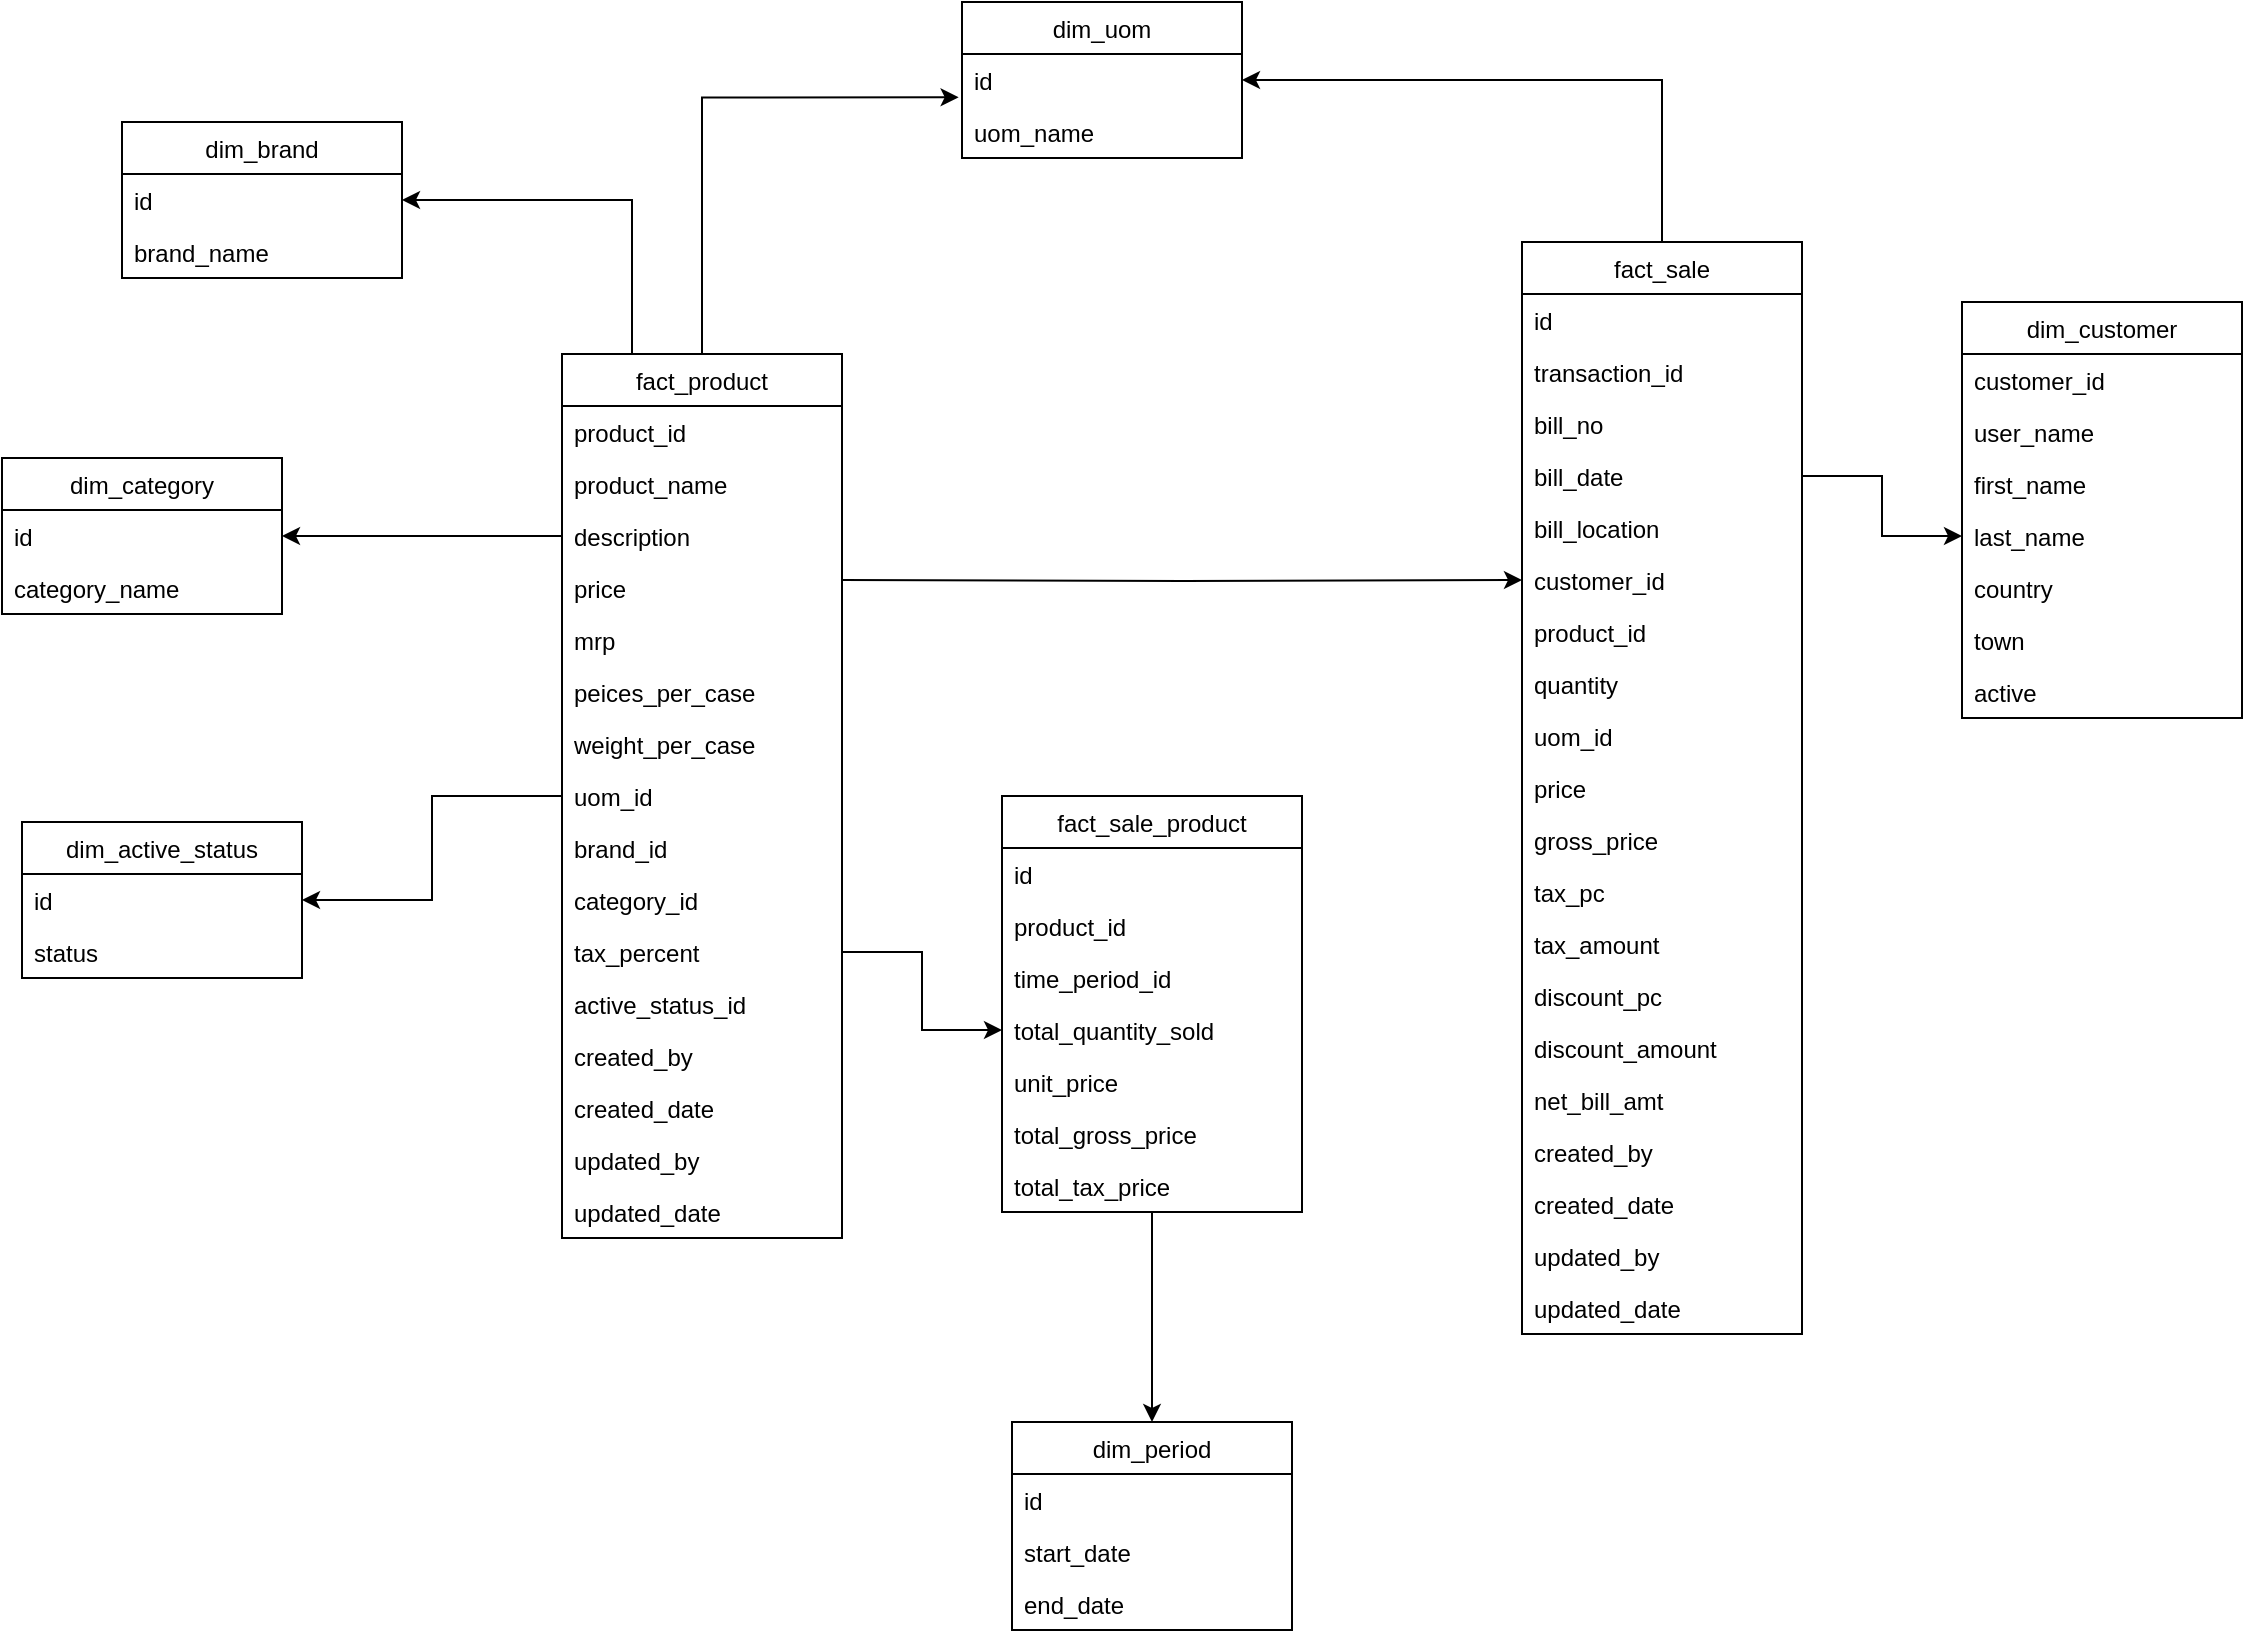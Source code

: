 <mxfile version="15.2.9" type="device"><diagram id="sdjfq05JbG9UM6RtZwBC" name="Page-1"><mxGraphModel dx="2048" dy="1803" grid="1" gridSize="10" guides="1" tooltips="1" connect="1" arrows="1" fold="1" page="1" pageScale="1" pageWidth="827" pageHeight="1169" math="0" shadow="0"><root><mxCell id="0"/><mxCell id="1" parent="0"/><mxCell id="nJIQD6YV9KvX3wT6Guqv-78" style="edgeStyle=orthogonalEdgeStyle;rounded=0;orthogonalLoop=1;jettySize=auto;html=1;exitX=0.25;exitY=0;exitDx=0;exitDy=0;" parent="1" source="nJIQD6YV9KvX3wT6Guqv-1" target="nJIQD6YV9KvX3wT6Guqv-23" edge="1"><mxGeometry relative="1" as="geometry"/></mxCell><mxCell id="nJIQD6YV9KvX3wT6Guqv-79" style="edgeStyle=orthogonalEdgeStyle;rounded=0;orthogonalLoop=1;jettySize=auto;html=1;entryX=-0.012;entryY=-0.167;entryDx=0;entryDy=0;entryPerimeter=0;" parent="1" source="nJIQD6YV9KvX3wT6Guqv-1" target="nJIQD6YV9KvX3wT6Guqv-20" edge="1"><mxGeometry relative="1" as="geometry"/></mxCell><mxCell id="nJIQD6YV9KvX3wT6Guqv-1" value="fact_product" style="swimlane;fontStyle=0;childLayout=stackLayout;horizontal=1;startSize=26;horizontalStack=0;resizeParent=1;resizeParentMax=0;resizeLast=0;collapsible=1;marginBottom=0;" parent="1" vertex="1"><mxGeometry x="110" y="166" width="140" height="442" as="geometry"/></mxCell><mxCell id="nJIQD6YV9KvX3wT6Guqv-2" value="product_id" style="text;strokeColor=none;fillColor=none;align=left;verticalAlign=top;spacingLeft=4;spacingRight=4;overflow=hidden;rotatable=0;points=[[0,0.5],[1,0.5]];portConstraint=eastwest;" parent="nJIQD6YV9KvX3wT6Guqv-1" vertex="1"><mxGeometry y="26" width="140" height="26" as="geometry"/></mxCell><mxCell id="nJIQD6YV9KvX3wT6Guqv-3" value="product_name" style="text;strokeColor=none;fillColor=none;align=left;verticalAlign=top;spacingLeft=4;spacingRight=4;overflow=hidden;rotatable=0;points=[[0,0.5],[1,0.5]];portConstraint=eastwest;" parent="nJIQD6YV9KvX3wT6Guqv-1" vertex="1"><mxGeometry y="52" width="140" height="26" as="geometry"/></mxCell><mxCell id="nJIQD6YV9KvX3wT6Guqv-4" value="description" style="text;strokeColor=none;fillColor=none;align=left;verticalAlign=top;spacingLeft=4;spacingRight=4;overflow=hidden;rotatable=0;points=[[0,0.5],[1,0.5]];portConstraint=eastwest;" parent="nJIQD6YV9KvX3wT6Guqv-1" vertex="1"><mxGeometry y="78" width="140" height="26" as="geometry"/></mxCell><mxCell id="nJIQD6YV9KvX3wT6Guqv-5" value="price" style="text;strokeColor=none;fillColor=none;align=left;verticalAlign=top;spacingLeft=4;spacingRight=4;overflow=hidden;rotatable=0;points=[[0,0.5],[1,0.5]];portConstraint=eastwest;" parent="nJIQD6YV9KvX3wT6Guqv-1" vertex="1"><mxGeometry y="104" width="140" height="26" as="geometry"/></mxCell><mxCell id="nJIQD6YV9KvX3wT6Guqv-6" value="mrp" style="text;strokeColor=none;fillColor=none;align=left;verticalAlign=top;spacingLeft=4;spacingRight=4;overflow=hidden;rotatable=0;points=[[0,0.5],[1,0.5]];portConstraint=eastwest;" parent="nJIQD6YV9KvX3wT6Guqv-1" vertex="1"><mxGeometry y="130" width="140" height="26" as="geometry"/></mxCell><mxCell id="nJIQD6YV9KvX3wT6Guqv-7" value="peices_per_case" style="text;strokeColor=none;fillColor=none;align=left;verticalAlign=top;spacingLeft=4;spacingRight=4;overflow=hidden;rotatable=0;points=[[0,0.5],[1,0.5]];portConstraint=eastwest;" parent="nJIQD6YV9KvX3wT6Guqv-1" vertex="1"><mxGeometry y="156" width="140" height="26" as="geometry"/></mxCell><mxCell id="nJIQD6YV9KvX3wT6Guqv-8" value="weight_per_case" style="text;strokeColor=none;fillColor=none;align=left;verticalAlign=top;spacingLeft=4;spacingRight=4;overflow=hidden;rotatable=0;points=[[0,0.5],[1,0.5]];portConstraint=eastwest;" parent="nJIQD6YV9KvX3wT6Guqv-1" vertex="1"><mxGeometry y="182" width="140" height="26" as="geometry"/></mxCell><mxCell id="nJIQD6YV9KvX3wT6Guqv-9" value="uom_id" style="text;strokeColor=none;fillColor=none;align=left;verticalAlign=top;spacingLeft=4;spacingRight=4;overflow=hidden;rotatable=0;points=[[0,0.5],[1,0.5]];portConstraint=eastwest;" parent="nJIQD6YV9KvX3wT6Guqv-1" vertex="1"><mxGeometry y="208" width="140" height="26" as="geometry"/></mxCell><mxCell id="nJIQD6YV9KvX3wT6Guqv-10" value="brand_id" style="text;strokeColor=none;fillColor=none;align=left;verticalAlign=top;spacingLeft=4;spacingRight=4;overflow=hidden;rotatable=0;points=[[0,0.5],[1,0.5]];portConstraint=eastwest;" parent="nJIQD6YV9KvX3wT6Guqv-1" vertex="1"><mxGeometry y="234" width="140" height="26" as="geometry"/></mxCell><mxCell id="nJIQD6YV9KvX3wT6Guqv-11" value="category_id" style="text;strokeColor=none;fillColor=none;align=left;verticalAlign=top;spacingLeft=4;spacingRight=4;overflow=hidden;rotatable=0;points=[[0,0.5],[1,0.5]];portConstraint=eastwest;" parent="nJIQD6YV9KvX3wT6Guqv-1" vertex="1"><mxGeometry y="260" width="140" height="26" as="geometry"/></mxCell><mxCell id="nJIQD6YV9KvX3wT6Guqv-12" value="tax_percent" style="text;strokeColor=none;fillColor=none;align=left;verticalAlign=top;spacingLeft=4;spacingRight=4;overflow=hidden;rotatable=0;points=[[0,0.5],[1,0.5]];portConstraint=eastwest;" parent="nJIQD6YV9KvX3wT6Guqv-1" vertex="1"><mxGeometry y="286" width="140" height="26" as="geometry"/></mxCell><mxCell id="nJIQD6YV9KvX3wT6Guqv-13" value="active_status_id" style="text;strokeColor=none;fillColor=none;align=left;verticalAlign=top;spacingLeft=4;spacingRight=4;overflow=hidden;rotatable=0;points=[[0,0.5],[1,0.5]];portConstraint=eastwest;" parent="nJIQD6YV9KvX3wT6Guqv-1" vertex="1"><mxGeometry y="312" width="140" height="26" as="geometry"/></mxCell><mxCell id="nJIQD6YV9KvX3wT6Guqv-14" value="created_by" style="text;strokeColor=none;fillColor=none;align=left;verticalAlign=top;spacingLeft=4;spacingRight=4;overflow=hidden;rotatable=0;points=[[0,0.5],[1,0.5]];portConstraint=eastwest;" parent="nJIQD6YV9KvX3wT6Guqv-1" vertex="1"><mxGeometry y="338" width="140" height="26" as="geometry"/></mxCell><mxCell id="nJIQD6YV9KvX3wT6Guqv-15" value="created_date" style="text;strokeColor=none;fillColor=none;align=left;verticalAlign=top;spacingLeft=4;spacingRight=4;overflow=hidden;rotatable=0;points=[[0,0.5],[1,0.5]];portConstraint=eastwest;" parent="nJIQD6YV9KvX3wT6Guqv-1" vertex="1"><mxGeometry y="364" width="140" height="26" as="geometry"/></mxCell><mxCell id="nJIQD6YV9KvX3wT6Guqv-16" value="updated_by" style="text;strokeColor=none;fillColor=none;align=left;verticalAlign=top;spacingLeft=4;spacingRight=4;overflow=hidden;rotatable=0;points=[[0,0.5],[1,0.5]];portConstraint=eastwest;" parent="nJIQD6YV9KvX3wT6Guqv-1" vertex="1"><mxGeometry y="390" width="140" height="26" as="geometry"/></mxCell><mxCell id="nJIQD6YV9KvX3wT6Guqv-17" value="updated_date" style="text;strokeColor=none;fillColor=none;align=left;verticalAlign=top;spacingLeft=4;spacingRight=4;overflow=hidden;rotatable=0;points=[[0,0.5],[1,0.5]];portConstraint=eastwest;" parent="nJIQD6YV9KvX3wT6Guqv-1" vertex="1"><mxGeometry y="416" width="140" height="26" as="geometry"/></mxCell><mxCell id="nJIQD6YV9KvX3wT6Guqv-18" value="dim_uom" style="swimlane;fontStyle=0;childLayout=stackLayout;horizontal=1;startSize=26;horizontalStack=0;resizeParent=1;resizeParentMax=0;resizeLast=0;collapsible=1;marginBottom=0;" parent="1" vertex="1"><mxGeometry x="310" y="-10" width="140" height="78" as="geometry"/></mxCell><mxCell id="nJIQD6YV9KvX3wT6Guqv-19" value="id" style="text;strokeColor=none;fillColor=none;align=left;verticalAlign=top;spacingLeft=4;spacingRight=4;overflow=hidden;rotatable=0;points=[[0,0.5],[1,0.5]];portConstraint=eastwest;" parent="nJIQD6YV9KvX3wT6Guqv-18" vertex="1"><mxGeometry y="26" width="140" height="26" as="geometry"/></mxCell><mxCell id="nJIQD6YV9KvX3wT6Guqv-20" value="uom_name" style="text;strokeColor=none;fillColor=none;align=left;verticalAlign=top;spacingLeft=4;spacingRight=4;overflow=hidden;rotatable=0;points=[[0,0.5],[1,0.5]];portConstraint=eastwest;" parent="nJIQD6YV9KvX3wT6Guqv-18" vertex="1"><mxGeometry y="52" width="140" height="26" as="geometry"/></mxCell><mxCell id="nJIQD6YV9KvX3wT6Guqv-22" value="dim_brand" style="swimlane;fontStyle=0;childLayout=stackLayout;horizontal=1;startSize=26;horizontalStack=0;resizeParent=1;resizeParentMax=0;resizeLast=0;collapsible=1;marginBottom=0;" parent="1" vertex="1"><mxGeometry x="-110" y="50" width="140" height="78" as="geometry"/></mxCell><mxCell id="nJIQD6YV9KvX3wT6Guqv-23" value="id" style="text;strokeColor=none;fillColor=none;align=left;verticalAlign=top;spacingLeft=4;spacingRight=4;overflow=hidden;rotatable=0;points=[[0,0.5],[1,0.5]];portConstraint=eastwest;" parent="nJIQD6YV9KvX3wT6Guqv-22" vertex="1"><mxGeometry y="26" width="140" height="26" as="geometry"/></mxCell><mxCell id="nJIQD6YV9KvX3wT6Guqv-24" value="brand_name" style="text;strokeColor=none;fillColor=none;align=left;verticalAlign=top;spacingLeft=4;spacingRight=4;overflow=hidden;rotatable=0;points=[[0,0.5],[1,0.5]];portConstraint=eastwest;" parent="nJIQD6YV9KvX3wT6Guqv-22" vertex="1"><mxGeometry y="52" width="140" height="26" as="geometry"/></mxCell><mxCell id="nJIQD6YV9KvX3wT6Guqv-25" value="dim_category" style="swimlane;fontStyle=0;childLayout=stackLayout;horizontal=1;startSize=26;horizontalStack=0;resizeParent=1;resizeParentMax=0;resizeLast=0;collapsible=1;marginBottom=0;" parent="1" vertex="1"><mxGeometry x="-170" y="218" width="140" height="78" as="geometry"/></mxCell><mxCell id="nJIQD6YV9KvX3wT6Guqv-26" value="id" style="text;strokeColor=none;fillColor=none;align=left;verticalAlign=top;spacingLeft=4;spacingRight=4;overflow=hidden;rotatable=0;points=[[0,0.5],[1,0.5]];portConstraint=eastwest;" parent="nJIQD6YV9KvX3wT6Guqv-25" vertex="1"><mxGeometry y="26" width="140" height="26" as="geometry"/></mxCell><mxCell id="nJIQD6YV9KvX3wT6Guqv-27" value="category_name" style="text;strokeColor=none;fillColor=none;align=left;verticalAlign=top;spacingLeft=4;spacingRight=4;overflow=hidden;rotatable=0;points=[[0,0.5],[1,0.5]];portConstraint=eastwest;" parent="nJIQD6YV9KvX3wT6Guqv-25" vertex="1"><mxGeometry y="52" width="140" height="26" as="geometry"/></mxCell><mxCell id="nJIQD6YV9KvX3wT6Guqv-28" value="dim_active_status" style="swimlane;fontStyle=0;childLayout=stackLayout;horizontal=1;startSize=26;horizontalStack=0;resizeParent=1;resizeParentMax=0;resizeLast=0;collapsible=1;marginBottom=0;" parent="1" vertex="1"><mxGeometry x="-160" y="400" width="140" height="78" as="geometry"/></mxCell><mxCell id="nJIQD6YV9KvX3wT6Guqv-29" value="id" style="text;strokeColor=none;fillColor=none;align=left;verticalAlign=top;spacingLeft=4;spacingRight=4;overflow=hidden;rotatable=0;points=[[0,0.5],[1,0.5]];portConstraint=eastwest;" parent="nJIQD6YV9KvX3wT6Guqv-28" vertex="1"><mxGeometry y="26" width="140" height="26" as="geometry"/></mxCell><mxCell id="nJIQD6YV9KvX3wT6Guqv-30" value="status" style="text;strokeColor=none;fillColor=none;align=left;verticalAlign=top;spacingLeft=4;spacingRight=4;overflow=hidden;rotatable=0;points=[[0,0.5],[1,0.5]];portConstraint=eastwest;" parent="nJIQD6YV9KvX3wT6Guqv-28" vertex="1"><mxGeometry y="52" width="140" height="26" as="geometry"/></mxCell><mxCell id="nJIQD6YV9KvX3wT6Guqv-80" style="edgeStyle=orthogonalEdgeStyle;rounded=0;orthogonalLoop=1;jettySize=auto;html=1;entryX=1;entryY=0.5;entryDx=0;entryDy=0;exitX=0.5;exitY=0;exitDx=0;exitDy=0;" parent="1" source="nJIQD6YV9KvX3wT6Guqv-31" target="nJIQD6YV9KvX3wT6Guqv-19" edge="1"><mxGeometry relative="1" as="geometry"><mxPoint x="660" y="120" as="sourcePoint"/><Array as="points"><mxPoint x="660" y="29"/></Array></mxGeometry></mxCell><mxCell id="nJIQD6YV9KvX3wT6Guqv-31" value="fact_sale" style="swimlane;fontStyle=0;childLayout=stackLayout;horizontal=1;startSize=26;horizontalStack=0;resizeParent=1;resizeParentMax=0;resizeLast=0;collapsible=1;marginBottom=0;" parent="1" vertex="1"><mxGeometry x="590" y="110" width="140" height="546" as="geometry"/></mxCell><mxCell id="nJIQD6YV9KvX3wT6Guqv-32" value="id" style="text;strokeColor=none;fillColor=none;align=left;verticalAlign=top;spacingLeft=4;spacingRight=4;overflow=hidden;rotatable=0;points=[[0,0.5],[1,0.5]];portConstraint=eastwest;" parent="nJIQD6YV9KvX3wT6Guqv-31" vertex="1"><mxGeometry y="26" width="140" height="26" as="geometry"/></mxCell><mxCell id="nJIQD6YV9KvX3wT6Guqv-33" value="transaction_id" style="text;strokeColor=none;fillColor=none;align=left;verticalAlign=top;spacingLeft=4;spacingRight=4;overflow=hidden;rotatable=0;points=[[0,0.5],[1,0.5]];portConstraint=eastwest;" parent="nJIQD6YV9KvX3wT6Guqv-31" vertex="1"><mxGeometry y="52" width="140" height="26" as="geometry"/></mxCell><mxCell id="nJIQD6YV9KvX3wT6Guqv-34" value="bill_no" style="text;strokeColor=none;fillColor=none;align=left;verticalAlign=top;spacingLeft=4;spacingRight=4;overflow=hidden;rotatable=0;points=[[0,0.5],[1,0.5]];portConstraint=eastwest;" parent="nJIQD6YV9KvX3wT6Guqv-31" vertex="1"><mxGeometry y="78" width="140" height="26" as="geometry"/></mxCell><mxCell id="nJIQD6YV9KvX3wT6Guqv-35" value="bill_date" style="text;strokeColor=none;fillColor=none;align=left;verticalAlign=top;spacingLeft=4;spacingRight=4;overflow=hidden;rotatable=0;points=[[0,0.5],[1,0.5]];portConstraint=eastwest;" parent="nJIQD6YV9KvX3wT6Guqv-31" vertex="1"><mxGeometry y="104" width="140" height="26" as="geometry"/></mxCell><mxCell id="nJIQD6YV9KvX3wT6Guqv-36" value="bill_location" style="text;strokeColor=none;fillColor=none;align=left;verticalAlign=top;spacingLeft=4;spacingRight=4;overflow=hidden;rotatable=0;points=[[0,0.5],[1,0.5]];portConstraint=eastwest;" parent="nJIQD6YV9KvX3wT6Guqv-31" vertex="1"><mxGeometry y="130" width="140" height="26" as="geometry"/></mxCell><mxCell id="nJIQD6YV9KvX3wT6Guqv-37" value="customer_id" style="text;strokeColor=none;fillColor=none;align=left;verticalAlign=top;spacingLeft=4;spacingRight=4;overflow=hidden;rotatable=0;points=[[0,0.5],[1,0.5]];portConstraint=eastwest;" parent="nJIQD6YV9KvX3wT6Guqv-31" vertex="1"><mxGeometry y="156" width="140" height="26" as="geometry"/></mxCell><mxCell id="nJIQD6YV9KvX3wT6Guqv-38" value="product_id" style="text;strokeColor=none;fillColor=none;align=left;verticalAlign=top;spacingLeft=4;spacingRight=4;overflow=hidden;rotatable=0;points=[[0,0.5],[1,0.5]];portConstraint=eastwest;" parent="nJIQD6YV9KvX3wT6Guqv-31" vertex="1"><mxGeometry y="182" width="140" height="26" as="geometry"/></mxCell><mxCell id="nJIQD6YV9KvX3wT6Guqv-40" value="quantity" style="text;strokeColor=none;fillColor=none;align=left;verticalAlign=top;spacingLeft=4;spacingRight=4;overflow=hidden;rotatable=0;points=[[0,0.5],[1,0.5]];portConstraint=eastwest;" parent="nJIQD6YV9KvX3wT6Guqv-31" vertex="1"><mxGeometry y="208" width="140" height="26" as="geometry"/></mxCell><mxCell id="nJIQD6YV9KvX3wT6Guqv-39" value="uom_id" style="text;strokeColor=none;fillColor=none;align=left;verticalAlign=top;spacingLeft=4;spacingRight=4;overflow=hidden;rotatable=0;points=[[0,0.5],[1,0.5]];portConstraint=eastwest;" parent="nJIQD6YV9KvX3wT6Guqv-31" vertex="1"><mxGeometry y="234" width="140" height="26" as="geometry"/></mxCell><mxCell id="nJIQD6YV9KvX3wT6Guqv-41" value="price" style="text;strokeColor=none;fillColor=none;align=left;verticalAlign=top;spacingLeft=4;spacingRight=4;overflow=hidden;rotatable=0;points=[[0,0.5],[1,0.5]];portConstraint=eastwest;" parent="nJIQD6YV9KvX3wT6Guqv-31" vertex="1"><mxGeometry y="260" width="140" height="26" as="geometry"/></mxCell><mxCell id="nJIQD6YV9KvX3wT6Guqv-42" value="gross_price" style="text;strokeColor=none;fillColor=none;align=left;verticalAlign=top;spacingLeft=4;spacingRight=4;overflow=hidden;rotatable=0;points=[[0,0.5],[1,0.5]];portConstraint=eastwest;" parent="nJIQD6YV9KvX3wT6Guqv-31" vertex="1"><mxGeometry y="286" width="140" height="26" as="geometry"/></mxCell><mxCell id="nJIQD6YV9KvX3wT6Guqv-43" value="tax_pc" style="text;strokeColor=none;fillColor=none;align=left;verticalAlign=top;spacingLeft=4;spacingRight=4;overflow=hidden;rotatable=0;points=[[0,0.5],[1,0.5]];portConstraint=eastwest;" parent="nJIQD6YV9KvX3wT6Guqv-31" vertex="1"><mxGeometry y="312" width="140" height="26" as="geometry"/></mxCell><mxCell id="nJIQD6YV9KvX3wT6Guqv-44" value="tax_amount" style="text;strokeColor=none;fillColor=none;align=left;verticalAlign=top;spacingLeft=4;spacingRight=4;overflow=hidden;rotatable=0;points=[[0,0.5],[1,0.5]];portConstraint=eastwest;" parent="nJIQD6YV9KvX3wT6Guqv-31" vertex="1"><mxGeometry y="338" width="140" height="26" as="geometry"/></mxCell><mxCell id="nJIQD6YV9KvX3wT6Guqv-45" value="discount_pc" style="text;strokeColor=none;fillColor=none;align=left;verticalAlign=top;spacingLeft=4;spacingRight=4;overflow=hidden;rotatable=0;points=[[0,0.5],[1,0.5]];portConstraint=eastwest;" parent="nJIQD6YV9KvX3wT6Guqv-31" vertex="1"><mxGeometry y="364" width="140" height="26" as="geometry"/></mxCell><mxCell id="nJIQD6YV9KvX3wT6Guqv-46" value="discount_amount" style="text;strokeColor=none;fillColor=none;align=left;verticalAlign=top;spacingLeft=4;spacingRight=4;overflow=hidden;rotatable=0;points=[[0,0.5],[1,0.5]];portConstraint=eastwest;" parent="nJIQD6YV9KvX3wT6Guqv-31" vertex="1"><mxGeometry y="390" width="140" height="26" as="geometry"/></mxCell><mxCell id="nJIQD6YV9KvX3wT6Guqv-47" value="net_bill_amt" style="text;strokeColor=none;fillColor=none;align=left;verticalAlign=top;spacingLeft=4;spacingRight=4;overflow=hidden;rotatable=0;points=[[0,0.5],[1,0.5]];portConstraint=eastwest;" parent="nJIQD6YV9KvX3wT6Guqv-31" vertex="1"><mxGeometry y="416" width="140" height="26" as="geometry"/></mxCell><mxCell id="nJIQD6YV9KvX3wT6Guqv-48" value="created_by" style="text;strokeColor=none;fillColor=none;align=left;verticalAlign=top;spacingLeft=4;spacingRight=4;overflow=hidden;rotatable=0;points=[[0,0.5],[1,0.5]];portConstraint=eastwest;" parent="nJIQD6YV9KvX3wT6Guqv-31" vertex="1"><mxGeometry y="442" width="140" height="26" as="geometry"/></mxCell><mxCell id="nJIQD6YV9KvX3wT6Guqv-49" value="created_date" style="text;strokeColor=none;fillColor=none;align=left;verticalAlign=top;spacingLeft=4;spacingRight=4;overflow=hidden;rotatable=0;points=[[0,0.5],[1,0.5]];portConstraint=eastwest;" parent="nJIQD6YV9KvX3wT6Guqv-31" vertex="1"><mxGeometry y="468" width="140" height="26" as="geometry"/></mxCell><mxCell id="nJIQD6YV9KvX3wT6Guqv-50" value="updated_by" style="text;strokeColor=none;fillColor=none;align=left;verticalAlign=top;spacingLeft=4;spacingRight=4;overflow=hidden;rotatable=0;points=[[0,0.5],[1,0.5]];portConstraint=eastwest;" parent="nJIQD6YV9KvX3wT6Guqv-31" vertex="1"><mxGeometry y="494" width="140" height="26" as="geometry"/></mxCell><mxCell id="nJIQD6YV9KvX3wT6Guqv-51" value="updated_date" style="text;strokeColor=none;fillColor=none;align=left;verticalAlign=top;spacingLeft=4;spacingRight=4;overflow=hidden;rotatable=0;points=[[0,0.5],[1,0.5]];portConstraint=eastwest;" parent="nJIQD6YV9KvX3wT6Guqv-31" vertex="1"><mxGeometry y="520" width="140" height="26" as="geometry"/></mxCell><mxCell id="nJIQD6YV9KvX3wT6Guqv-55" value="dim_customer" style="swimlane;fontStyle=0;childLayout=stackLayout;horizontal=1;startSize=26;horizontalStack=0;resizeParent=1;resizeParentMax=0;resizeLast=0;collapsible=1;marginBottom=0;" parent="1" vertex="1"><mxGeometry x="810" y="140" width="140" height="208" as="geometry"/></mxCell><mxCell id="nJIQD6YV9KvX3wT6Guqv-56" value="customer_id" style="text;strokeColor=none;fillColor=none;align=left;verticalAlign=top;spacingLeft=4;spacingRight=4;overflow=hidden;rotatable=0;points=[[0,0.5],[1,0.5]];portConstraint=eastwest;" parent="nJIQD6YV9KvX3wT6Guqv-55" vertex="1"><mxGeometry y="26" width="140" height="26" as="geometry"/></mxCell><mxCell id="nJIQD6YV9KvX3wT6Guqv-57" value="user_name" style="text;strokeColor=none;fillColor=none;align=left;verticalAlign=top;spacingLeft=4;spacingRight=4;overflow=hidden;rotatable=0;points=[[0,0.5],[1,0.5]];portConstraint=eastwest;" parent="nJIQD6YV9KvX3wT6Guqv-55" vertex="1"><mxGeometry y="52" width="140" height="26" as="geometry"/></mxCell><mxCell id="nJIQD6YV9KvX3wT6Guqv-58" value="first_name" style="text;strokeColor=none;fillColor=none;align=left;verticalAlign=top;spacingLeft=4;spacingRight=4;overflow=hidden;rotatable=0;points=[[0,0.5],[1,0.5]];portConstraint=eastwest;" parent="nJIQD6YV9KvX3wT6Guqv-55" vertex="1"><mxGeometry y="78" width="140" height="26" as="geometry"/></mxCell><mxCell id="nJIQD6YV9KvX3wT6Guqv-59" value="last_name" style="text;strokeColor=none;fillColor=none;align=left;verticalAlign=top;spacingLeft=4;spacingRight=4;overflow=hidden;rotatable=0;points=[[0,0.5],[1,0.5]];portConstraint=eastwest;" parent="nJIQD6YV9KvX3wT6Guqv-55" vertex="1"><mxGeometry y="104" width="140" height="26" as="geometry"/></mxCell><mxCell id="nJIQD6YV9KvX3wT6Guqv-60" value="country" style="text;strokeColor=none;fillColor=none;align=left;verticalAlign=top;spacingLeft=4;spacingRight=4;overflow=hidden;rotatable=0;points=[[0,0.5],[1,0.5]];portConstraint=eastwest;" parent="nJIQD6YV9KvX3wT6Guqv-55" vertex="1"><mxGeometry y="130" width="140" height="26" as="geometry"/></mxCell><mxCell id="nJIQD6YV9KvX3wT6Guqv-61" value="town" style="text;strokeColor=none;fillColor=none;align=left;verticalAlign=top;spacingLeft=4;spacingRight=4;overflow=hidden;rotatable=0;points=[[0,0.5],[1,0.5]];portConstraint=eastwest;" parent="nJIQD6YV9KvX3wT6Guqv-55" vertex="1"><mxGeometry y="156" width="140" height="26" as="geometry"/></mxCell><mxCell id="nJIQD6YV9KvX3wT6Guqv-62" value="active" style="text;strokeColor=none;fillColor=none;align=left;verticalAlign=top;spacingLeft=4;spacingRight=4;overflow=hidden;rotatable=0;points=[[0,0.5],[1,0.5]];portConstraint=eastwest;" parent="nJIQD6YV9KvX3wT6Guqv-55" vertex="1"><mxGeometry y="182" width="140" height="26" as="geometry"/></mxCell><mxCell id="nJIQD6YV9KvX3wT6Guqv-77" style="edgeStyle=orthogonalEdgeStyle;rounded=0;orthogonalLoop=1;jettySize=auto;html=1;entryX=1;entryY=0.5;entryDx=0;entryDy=0;" parent="1" source="nJIQD6YV9KvX3wT6Guqv-4" target="nJIQD6YV9KvX3wT6Guqv-26" edge="1"><mxGeometry relative="1" as="geometry"/></mxCell><mxCell id="nJIQD6YV9KvX3wT6Guqv-81" style="edgeStyle=orthogonalEdgeStyle;rounded=0;orthogonalLoop=1;jettySize=auto;html=1;entryX=0;entryY=0.5;entryDx=0;entryDy=0;" parent="1" source="nJIQD6YV9KvX3wT6Guqv-35" target="nJIQD6YV9KvX3wT6Guqv-59" edge="1"><mxGeometry relative="1" as="geometry"/></mxCell><mxCell id="nJIQD6YV9KvX3wT6Guqv-82" style="edgeStyle=orthogonalEdgeStyle;rounded=0;orthogonalLoop=1;jettySize=auto;html=1;entryX=0;entryY=0.5;entryDx=0;entryDy=0;" parent="1" target="nJIQD6YV9KvX3wT6Guqv-37" edge="1"><mxGeometry relative="1" as="geometry"><mxPoint x="250" y="279" as="sourcePoint"/></mxGeometry></mxCell><mxCell id="nJIQD6YV9KvX3wT6Guqv-83" style="edgeStyle=orthogonalEdgeStyle;rounded=0;orthogonalLoop=1;jettySize=auto;html=1;entryX=1;entryY=0.5;entryDx=0;entryDy=0;" parent="1" source="nJIQD6YV9KvX3wT6Guqv-9" target="nJIQD6YV9KvX3wT6Guqv-29" edge="1"><mxGeometry relative="1" as="geometry"/></mxCell><mxCell id="nJIQD6YV9KvX3wT6Guqv-84" value="fact_sale_product" style="swimlane;fontStyle=0;childLayout=stackLayout;horizontal=1;startSize=26;horizontalStack=0;resizeParent=1;resizeParentMax=0;resizeLast=0;collapsible=1;marginBottom=0;" parent="1" vertex="1"><mxGeometry x="330" y="387" width="150" height="208" as="geometry"/></mxCell><mxCell id="nJIQD6YV9KvX3wT6Guqv-85" value="id" style="text;strokeColor=none;fillColor=none;align=left;verticalAlign=top;spacingLeft=4;spacingRight=4;overflow=hidden;rotatable=0;points=[[0,0.5],[1,0.5]];portConstraint=eastwest;" parent="nJIQD6YV9KvX3wT6Guqv-84" vertex="1"><mxGeometry y="26" width="150" height="26" as="geometry"/></mxCell><mxCell id="nJIQD6YV9KvX3wT6Guqv-86" value="product_id" style="text;strokeColor=none;fillColor=none;align=left;verticalAlign=top;spacingLeft=4;spacingRight=4;overflow=hidden;rotatable=0;points=[[0,0.5],[1,0.5]];portConstraint=eastwest;" parent="nJIQD6YV9KvX3wT6Guqv-84" vertex="1"><mxGeometry y="52" width="150" height="26" as="geometry"/></mxCell><mxCell id="nJIQD6YV9KvX3wT6Guqv-87" value="time_period_id" style="text;strokeColor=none;fillColor=none;align=left;verticalAlign=top;spacingLeft=4;spacingRight=4;overflow=hidden;rotatable=0;points=[[0,0.5],[1,0.5]];portConstraint=eastwest;" parent="nJIQD6YV9KvX3wT6Guqv-84" vertex="1"><mxGeometry y="78" width="150" height="26" as="geometry"/></mxCell><mxCell id="nJIQD6YV9KvX3wT6Guqv-92" value="total_quantity_sold&#10;" style="text;strokeColor=none;fillColor=none;align=left;verticalAlign=top;spacingLeft=4;spacingRight=4;overflow=hidden;rotatable=0;points=[[0,0.5],[1,0.5]];portConstraint=eastwest;" parent="nJIQD6YV9KvX3wT6Guqv-84" vertex="1"><mxGeometry y="104" width="150" height="26" as="geometry"/></mxCell><mxCell id="nJIQD6YV9KvX3wT6Guqv-93" value="unit_price" style="text;strokeColor=none;fillColor=none;align=left;verticalAlign=top;spacingLeft=4;spacingRight=4;overflow=hidden;rotatable=0;points=[[0,0.5],[1,0.5]];portConstraint=eastwest;" parent="nJIQD6YV9KvX3wT6Guqv-84" vertex="1"><mxGeometry y="130" width="150" height="26" as="geometry"/></mxCell><mxCell id="nJIQD6YV9KvX3wT6Guqv-95" value="total_gross_price" style="text;strokeColor=none;fillColor=none;align=left;verticalAlign=top;spacingLeft=4;spacingRight=4;overflow=hidden;rotatable=0;points=[[0,0.5],[1,0.5]];portConstraint=eastwest;" parent="nJIQD6YV9KvX3wT6Guqv-84" vertex="1"><mxGeometry y="156" width="150" height="26" as="geometry"/></mxCell><mxCell id="nJIQD6YV9KvX3wT6Guqv-96" value="total_tax_price" style="text;strokeColor=none;fillColor=none;align=left;verticalAlign=top;spacingLeft=4;spacingRight=4;overflow=hidden;rotatable=0;points=[[0,0.5],[1,0.5]];portConstraint=eastwest;" parent="nJIQD6YV9KvX3wT6Guqv-84" vertex="1"><mxGeometry y="182" width="150" height="26" as="geometry"/></mxCell><mxCell id="nJIQD6YV9KvX3wT6Guqv-88" value="dim_period" style="swimlane;fontStyle=0;childLayout=stackLayout;horizontal=1;startSize=26;horizontalStack=0;resizeParent=1;resizeParentMax=0;resizeLast=0;collapsible=1;marginBottom=0;" parent="1" vertex="1"><mxGeometry x="335" y="700" width="140" height="104" as="geometry"/></mxCell><mxCell id="nJIQD6YV9KvX3wT6Guqv-89" value="id" style="text;strokeColor=none;fillColor=none;align=left;verticalAlign=top;spacingLeft=4;spacingRight=4;overflow=hidden;rotatable=0;points=[[0,0.5],[1,0.5]];portConstraint=eastwest;" parent="nJIQD6YV9KvX3wT6Guqv-88" vertex="1"><mxGeometry y="26" width="140" height="26" as="geometry"/></mxCell><mxCell id="nJIQD6YV9KvX3wT6Guqv-90" value="start_date" style="text;strokeColor=none;fillColor=none;align=left;verticalAlign=top;spacingLeft=4;spacingRight=4;overflow=hidden;rotatable=0;points=[[0,0.5],[1,0.5]];portConstraint=eastwest;" parent="nJIQD6YV9KvX3wT6Guqv-88" vertex="1"><mxGeometry y="52" width="140" height="26" as="geometry"/></mxCell><mxCell id="nJIQD6YV9KvX3wT6Guqv-91" value="end_date" style="text;strokeColor=none;fillColor=none;align=left;verticalAlign=top;spacingLeft=4;spacingRight=4;overflow=hidden;rotatable=0;points=[[0,0.5],[1,0.5]];portConstraint=eastwest;" parent="nJIQD6YV9KvX3wT6Guqv-88" vertex="1"><mxGeometry y="78" width="140" height="26" as="geometry"/></mxCell><mxCell id="nJIQD6YV9KvX3wT6Guqv-98" style="edgeStyle=orthogonalEdgeStyle;rounded=0;orthogonalLoop=1;jettySize=auto;html=1;entryX=0.5;entryY=0;entryDx=0;entryDy=0;" parent="1" source="nJIQD6YV9KvX3wT6Guqv-96" target="nJIQD6YV9KvX3wT6Guqv-88" edge="1"><mxGeometry relative="1" as="geometry"><Array as="points"><mxPoint x="405" y="620"/><mxPoint x="405" y="620"/></Array></mxGeometry></mxCell><mxCell id="nJIQD6YV9KvX3wT6Guqv-99" style="edgeStyle=orthogonalEdgeStyle;rounded=0;orthogonalLoop=1;jettySize=auto;html=1;entryX=0;entryY=0.5;entryDx=0;entryDy=0;" parent="1" source="nJIQD6YV9KvX3wT6Guqv-12" target="nJIQD6YV9KvX3wT6Guqv-92" edge="1"><mxGeometry relative="1" as="geometry"/></mxCell></root></mxGraphModel></diagram></mxfile>